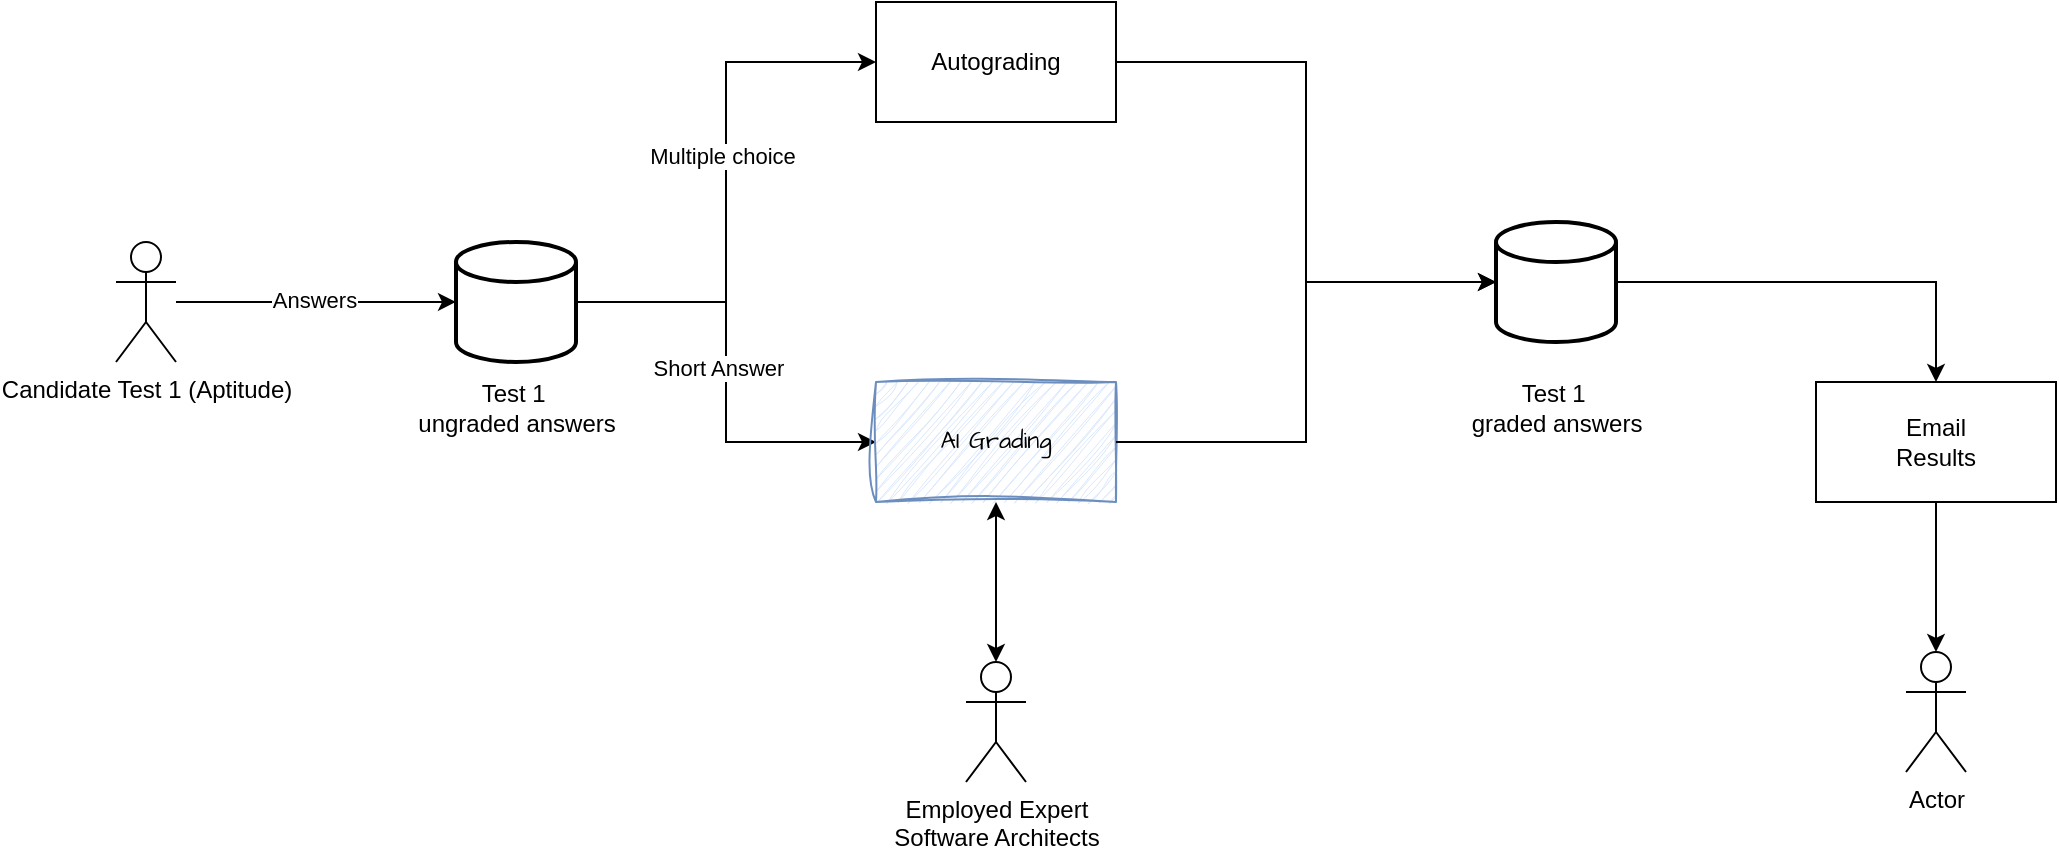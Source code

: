 <mxfile version="26.1.0" pages="4">
  <diagram name="Test 1" id="yzzO8yuNjgwTfWl0A1Cs">
    <mxGraphModel dx="1313" dy="816" grid="1" gridSize="10" guides="1" tooltips="1" connect="1" arrows="1" fold="1" page="1" pageScale="1" pageWidth="1169" pageHeight="827" background="none" math="0" shadow="0">
      <root>
        <mxCell id="0" />
        <mxCell id="1" parent="0" />
        <mxCell id="OLpbYgOxJ5w9GdWJf5tq-2" value="Candidate Test 1 (Aptitude)&#xa;&#xa;" style="shape=umlActor;verticalLabelPosition=bottom;verticalAlign=top;html=1;outlineConnect=0;hachureGap=4;rounded=0;" parent="1" vertex="1">
          <mxGeometry x="100" y="320" width="30" height="60" as="geometry" />
        </mxCell>
        <mxCell id="OLpbYgOxJ5w9GdWJf5tq-3" value="" style="edgeStyle=orthogonalEdgeStyle;rounded=0;hachureGap=4;orthogonalLoop=1;jettySize=auto;html=1;entryX=0;entryY=0.383;entryDx=0;entryDy=0;entryPerimeter=0;" parent="1" source="OLpbYgOxJ5w9GdWJf5tq-2" edge="1">
          <mxGeometry relative="1" as="geometry">
            <mxPoint x="270" y="349.98" as="targetPoint" />
          </mxGeometry>
        </mxCell>
        <mxCell id="OLpbYgOxJ5w9GdWJf5tq-4" value="Answers" style="edgeLabel;html=1;align=center;verticalAlign=middle;resizable=0;points=[];hachureGap=4;rounded=0;" parent="OLpbYgOxJ5w9GdWJf5tq-3" vertex="1" connectable="0">
          <mxGeometry x="-0.017" y="1" relative="1" as="geometry">
            <mxPoint as="offset" />
          </mxGeometry>
        </mxCell>
        <mxCell id="OLpbYgOxJ5w9GdWJf5tq-9" style="edgeStyle=orthogonalEdgeStyle;rounded=0;hachureGap=4;orthogonalLoop=1;jettySize=auto;html=1;entryX=0;entryY=0.5;entryDx=0;entryDy=0;fontFamily=Architects Daughter;fontSource=https%3A%2F%2Ffonts.googleapis.com%2Fcss%3Ffamily%3DArchitects%2BDaughter;" parent="1" source="OLpbYgOxJ5w9GdWJf5tq-5" target="OLpbYgOxJ5w9GdWJf5tq-8" edge="1">
          <mxGeometry relative="1" as="geometry" />
        </mxCell>
        <mxCell id="OLpbYgOxJ5w9GdWJf5tq-10" value="Short Answer" style="edgeLabel;html=1;align=center;verticalAlign=middle;resizable=0;points=[];hachureGap=4;rounded=0;" parent="OLpbYgOxJ5w9GdWJf5tq-9" vertex="1" connectable="0">
          <mxGeometry x="-0.018" y="-4" relative="1" as="geometry">
            <mxPoint as="offset" />
          </mxGeometry>
        </mxCell>
        <mxCell id="OLpbYgOxJ5w9GdWJf5tq-11" style="edgeStyle=orthogonalEdgeStyle;rounded=0;hachureGap=4;orthogonalLoop=1;jettySize=auto;html=1;entryX=0;entryY=0.5;entryDx=0;entryDy=0;fontFamily=Architects Daughter;fontSource=https%3A%2F%2Ffonts.googleapis.com%2Fcss%3Ffamily%3DArchitects%2BDaughter;" parent="1" source="OLpbYgOxJ5w9GdWJf5tq-5" target="OLpbYgOxJ5w9GdWJf5tq-7" edge="1">
          <mxGeometry relative="1" as="geometry" />
        </mxCell>
        <mxCell id="OLpbYgOxJ5w9GdWJf5tq-26" value="Multiple choice" style="edgeLabel;html=1;align=center;verticalAlign=middle;resizable=0;points=[];" parent="OLpbYgOxJ5w9GdWJf5tq-11" vertex="1" connectable="0">
          <mxGeometry x="0.096" y="2" relative="1" as="geometry">
            <mxPoint as="offset" />
          </mxGeometry>
        </mxCell>
        <mxCell id="OLpbYgOxJ5w9GdWJf5tq-5" value="" style="strokeWidth=2;html=1;shape=mxgraph.flowchart.database;whiteSpace=wrap;hachureGap=4;rounded=0;" parent="1" vertex="1">
          <mxGeometry x="270" y="320" width="60" height="60" as="geometry" />
        </mxCell>
        <mxCell id="OLpbYgOxJ5w9GdWJf5tq-6" value="Test 1 &#xa;ungraded answers" style="text;html=1;align=center;verticalAlign=middle;resizable=0;points=[];autosize=1;strokeColor=none;fillColor=none;rounded=0;" parent="1" vertex="1">
          <mxGeometry x="235" y="383" width="130" height="40" as="geometry" />
        </mxCell>
        <mxCell id="OLpbYgOxJ5w9GdWJf5tq-7" value="Autograding" style="rounded=0;whiteSpace=wrap;html=1;hachureGap=4;" parent="1" vertex="1">
          <mxGeometry x="480" y="200" width="120" height="60" as="geometry" />
        </mxCell>
        <mxCell id="OLpbYgOxJ5w9GdWJf5tq-8" value="AI Grading" style="rounded=0;whiteSpace=wrap;html=1;hachureGap=4;fontFamily=Architects Daughter;fontSource=https%3A%2F%2Ffonts.googleapis.com%2Fcss%3Ffamily%3DArchitects%2BDaughter;fillColor=#dae8fc;strokeColor=#6c8ebf;sketch=1;curveFitting=1;jiggle=2;" parent="1" vertex="1">
          <mxGeometry x="480" y="390" width="120" height="60" as="geometry" />
        </mxCell>
        <mxCell id="OLpbYgOxJ5w9GdWJf5tq-15" style="edgeStyle=orthogonalEdgeStyle;rounded=0;hachureGap=4;orthogonalLoop=1;jettySize=auto;html=1;entryX=0.5;entryY=1;entryDx=0;entryDy=0;fontFamily=Architects Daughter;fontSource=https%3A%2F%2Ffonts.googleapis.com%2Fcss%3Ffamily%3DArchitects%2BDaughter;startArrow=classic;startFill=1;" parent="1" source="OLpbYgOxJ5w9GdWJf5tq-14" target="OLpbYgOxJ5w9GdWJf5tq-8" edge="1">
          <mxGeometry relative="1" as="geometry" />
        </mxCell>
        <mxCell id="OLpbYgOxJ5w9GdWJf5tq-14" value="Employed Expert&#xa;Software Architects" style="shape=umlActor;verticalLabelPosition=bottom;verticalAlign=top;html=1;outlineConnect=0;hachureGap=4;rounded=0;" parent="1" vertex="1">
          <mxGeometry x="525" y="530" width="30" height="60" as="geometry" />
        </mxCell>
        <mxCell id="OLpbYgOxJ5w9GdWJf5tq-23" value="" style="edgeStyle=orthogonalEdgeStyle;rounded=0;hachureGap=4;orthogonalLoop=1;jettySize=auto;html=1;entryX=0.5;entryY=0;entryDx=0;entryDy=0;" parent="1" source="OLpbYgOxJ5w9GdWJf5tq-17" target="OLpbYgOxJ5w9GdWJf5tq-22" edge="1">
          <mxGeometry relative="1" as="geometry" />
        </mxCell>
        <mxCell id="OLpbYgOxJ5w9GdWJf5tq-17" value="" style="strokeWidth=2;html=1;shape=mxgraph.flowchart.database;whiteSpace=wrap;hachureGap=4;rounded=0;" parent="1" vertex="1">
          <mxGeometry x="790" y="310" width="60" height="60" as="geometry" />
        </mxCell>
        <mxCell id="OLpbYgOxJ5w9GdWJf5tq-18" style="edgeStyle=orthogonalEdgeStyle;rounded=0;hachureGap=4;orthogonalLoop=1;jettySize=auto;html=1;entryX=0;entryY=0.5;entryDx=0;entryDy=0;entryPerimeter=0;fontFamily=Architects Daughter;fontSource=https%3A%2F%2Ffonts.googleapis.com%2Fcss%3Ffamily%3DArchitects%2BDaughter;" parent="1" source="OLpbYgOxJ5w9GdWJf5tq-8" target="OLpbYgOxJ5w9GdWJf5tq-17" edge="1">
          <mxGeometry relative="1" as="geometry" />
        </mxCell>
        <mxCell id="OLpbYgOxJ5w9GdWJf5tq-19" style="edgeStyle=orthogonalEdgeStyle;rounded=0;hachureGap=4;orthogonalLoop=1;jettySize=auto;html=1;entryX=0;entryY=0.5;entryDx=0;entryDy=0;entryPerimeter=0;fontFamily=Architects Daughter;fontSource=https%3A%2F%2Ffonts.googleapis.com%2Fcss%3Ffamily%3DArchitects%2BDaughter;" parent="1" source="OLpbYgOxJ5w9GdWJf5tq-7" target="OLpbYgOxJ5w9GdWJf5tq-17" edge="1">
          <mxGeometry relative="1" as="geometry" />
        </mxCell>
        <mxCell id="OLpbYgOxJ5w9GdWJf5tq-20" value="Test 1 &#xa;graded answers" style="text;html=1;align=center;verticalAlign=middle;resizable=0;points=[];autosize=1;strokeColor=none;fillColor=none;rounded=0;" parent="1" vertex="1">
          <mxGeometry x="765" y="383" width="110" height="40" as="geometry" />
        </mxCell>
        <mxCell id="OLpbYgOxJ5w9GdWJf5tq-22" value="Email &#xa;Results" style="rounded=0;whiteSpace=wrap;html=1;hachureGap=4;" parent="1" vertex="1">
          <mxGeometry x="950" y="390" width="120" height="60" as="geometry" />
        </mxCell>
        <mxCell id="OLpbYgOxJ5w9GdWJf5tq-24" value="Actor" style="shape=umlActor;verticalLabelPosition=bottom;verticalAlign=top;html=1;outlineConnect=0;hachureGap=4;rounded=0;" parent="1" vertex="1">
          <mxGeometry x="995" y="525" width="30" height="60" as="geometry" />
        </mxCell>
        <mxCell id="OLpbYgOxJ5w9GdWJf5tq-25" value="" style="edgeStyle=orthogonalEdgeStyle;rounded=0;hachureGap=4;orthogonalLoop=1;jettySize=auto;html=1;entryX=0.5;entryY=0;entryDx=0;entryDy=0;entryPerimeter=0;" parent="1" source="OLpbYgOxJ5w9GdWJf5tq-22" target="OLpbYgOxJ5w9GdWJf5tq-24" edge="1">
          <mxGeometry relative="1" as="geometry" />
        </mxCell>
      </root>
    </mxGraphModel>
  </diagram>
  <diagram id="2HtE58csDpJhMR0-Oz6r" name="Test 2">
    <mxGraphModel dx="2100" dy="1306" grid="1" gridSize="11" guides="1" tooltips="1" connect="1" arrows="1" fold="1" page="1" pageScale="1" pageWidth="1169" pageHeight="827" math="0" shadow="0">
      <root>
        <mxCell id="0" />
        <mxCell id="1" parent="0" />
        <mxCell id="Er_mEFoVi2vyvaUV0sha-24" style="edgeStyle=orthogonalEdgeStyle;orthogonalLoop=1;jettySize=auto;html=1;entryX=0.5;entryY=0;entryDx=0;entryDy=0;rounded=0;" parent="1" source="Er_mEFoVi2vyvaUV0sha-1" target="Er_mEFoVi2vyvaUV0sha-23" edge="1">
          <mxGeometry relative="1" as="geometry" />
        </mxCell>
        <mxCell id="Er_mEFoVi2vyvaUV0sha-1" value="Candidate Test 2&#xa;(Architecture solution)" style="shape=umlActor;verticalLabelPosition=bottom;verticalAlign=top;html=1;outlineConnect=0;hachureGap=4;rounded=0;" parent="1" vertex="1">
          <mxGeometry x="112" y="162" width="30" height="60" as="geometry" />
        </mxCell>
        <mxCell id="Er_mEFoVi2vyvaUV0sha-23" value="Candidate creates an architectural solution" style="rounded=0;whiteSpace=wrap;html=1;" parent="1" vertex="1">
          <mxGeometry x="67" y="337" width="120" height="60" as="geometry" />
        </mxCell>
        <mxCell id="Er_mEFoVi2vyvaUV0sha-30" style="edgeStyle=orthogonalEdgeStyle;orthogonalLoop=1;jettySize=auto;html=1;entryX=0;entryY=0.5;entryDx=0;entryDy=0;rounded=0;" parent="1" source="Er_mEFoVi2vyvaUV0sha-25" target="Er_mEFoVi2vyvaUV0sha-29" edge="1">
          <mxGeometry relative="1" as="geometry">
            <Array as="points">
              <mxPoint x="292" y="472" />
            </Array>
          </mxGeometry>
        </mxCell>
        <mxCell id="Er_mEFoVi2vyvaUV0sha-25" value="" style="strokeWidth=2;html=1;shape=mxgraph.flowchart.database;whiteSpace=wrap;rounded=0;" parent="1" vertex="1">
          <mxGeometry x="262" y="512" width="60" height="60" as="geometry" />
        </mxCell>
        <mxCell id="Er_mEFoVi2vyvaUV0sha-26" value="Architecture&lt;br&gt;Submissions" style="text;html=1;align=center;verticalAlign=middle;resizable=0;points=[];autosize=1;strokeColor=none;fillColor=none;rounded=0;" parent="1" vertex="1">
          <mxGeometry x="247" y="572" width="90" height="40" as="geometry" />
        </mxCell>
        <mxCell id="Er_mEFoVi2vyvaUV0sha-27" style="edgeStyle=orthogonalEdgeStyle;orthogonalLoop=1;jettySize=auto;html=1;entryX=0;entryY=0.5;entryDx=0;entryDy=0;entryPerimeter=0;rounded=0;" parent="1" source="Er_mEFoVi2vyvaUV0sha-23" target="Er_mEFoVi2vyvaUV0sha-25" edge="1">
          <mxGeometry relative="1" as="geometry">
            <Array as="points">
              <mxPoint x="127" y="542" />
            </Array>
          </mxGeometry>
        </mxCell>
        <mxCell id="Er_mEFoVi2vyvaUV0sha-28" value="Upload Solution" style="edgeLabel;html=1;align=center;verticalAlign=middle;resizable=0;points=[];rounded=0;" parent="Er_mEFoVi2vyvaUV0sha-27" vertex="1" connectable="0">
          <mxGeometry x="0.443" y="-1" relative="1" as="geometry">
            <mxPoint as="offset" />
          </mxGeometry>
        </mxCell>
        <mxCell id="Er_mEFoVi2vyvaUV0sha-29" value="AI Grading" style="rounded=0;whiteSpace=wrap;html=1;fillColor=#dae8fc;strokeColor=#6c8ebf;sketch=1;curveFitting=1;jiggle=2;hachureGap=4;align=center;verticalAlign=middle;fontFamily=Architects Daughter;fontSource=https%3A%2F%2Ffonts.googleapis.com%2Fcss%3Ffamily%3DArchitects%2BDaughter;fontSize=12;fontColor=default;" parent="1" vertex="1">
          <mxGeometry x="432" y="442" width="120" height="60" as="geometry" />
        </mxCell>
        <mxCell id="Er_mEFoVi2vyvaUV0sha-32" value="Employed Expert&lt;br&gt;Software Architects" style="shape=umlActor;verticalLabelPosition=bottom;verticalAlign=top;html=1;outlineConnect=0;rounded=0;" parent="1" vertex="1">
          <mxGeometry x="471" y="592" width="30" height="60" as="geometry" />
        </mxCell>
        <mxCell id="Er_mEFoVi2vyvaUV0sha-33" style="edgeStyle=orthogonalEdgeStyle;orthogonalLoop=1;jettySize=auto;html=1;entryX=0.45;entryY=1.033;entryDx=0;entryDy=0;entryPerimeter=0;startArrow=classic;startFill=1;rounded=0;" parent="1" source="Er_mEFoVi2vyvaUV0sha-32" target="Er_mEFoVi2vyvaUV0sha-29" edge="1">
          <mxGeometry relative="1" as="geometry" />
        </mxCell>
        <mxCell id="Er_mEFoVi2vyvaUV0sha-38" style="edgeStyle=orthogonalEdgeStyle;orthogonalLoop=1;jettySize=auto;html=1;entryX=0.5;entryY=1;entryDx=0;entryDy=0;rounded=0;" parent="1" source="Er_mEFoVi2vyvaUV0sha-34" target="Er_mEFoVi2vyvaUV0sha-37" edge="1">
          <mxGeometry relative="1" as="geometry" />
        </mxCell>
        <mxCell id="Er_mEFoVi2vyvaUV0sha-43" style="edgeStyle=orthogonalEdgeStyle;orthogonalLoop=1;jettySize=auto;html=1;entryX=0.5;entryY=0;entryDx=0;entryDy=0;rounded=0;" parent="1" source="Er_mEFoVi2vyvaUV0sha-34" target="Er_mEFoVi2vyvaUV0sha-42" edge="1">
          <mxGeometry relative="1" as="geometry" />
        </mxCell>
        <mxCell id="Er_mEFoVi2vyvaUV0sha-34" value="" style="strokeWidth=2;html=1;shape=mxgraph.flowchart.database;whiteSpace=wrap;rounded=0;" parent="1" vertex="1">
          <mxGeometry x="702" y="322" width="60" height="60" as="geometry" />
        </mxCell>
        <mxCell id="Er_mEFoVi2vyvaUV0sha-35" value="Test 2&lt;br&gt;grade and &lt;br&gt;analysis" style="text;html=1;align=center;verticalAlign=middle;resizable=0;points=[];autosize=1;strokeColor=none;fillColor=none;rounded=0;" parent="1" vertex="1">
          <mxGeometry x="692" y="375" width="80" height="60" as="geometry" />
        </mxCell>
        <mxCell id="Er_mEFoVi2vyvaUV0sha-36" style="edgeStyle=orthogonalEdgeStyle;orthogonalLoop=1;jettySize=auto;html=1;entryX=0;entryY=0.5;entryDx=0;entryDy=0;entryPerimeter=0;rounded=0;" parent="1" source="Er_mEFoVi2vyvaUV0sha-29" target="Er_mEFoVi2vyvaUV0sha-34" edge="1">
          <mxGeometry relative="1" as="geometry">
            <Array as="points">
              <mxPoint x="492" y="352" />
            </Array>
          </mxGeometry>
        </mxCell>
        <mxCell id="Er_mEFoVi2vyvaUV0sha-37" value="Passed &lt;br&gt;Certification" style="rounded=0;whiteSpace=wrap;html=1;" parent="1" vertex="1">
          <mxGeometry x="672" y="132" width="120" height="60" as="geometry" />
        </mxCell>
        <mxCell id="Er_mEFoVi2vyvaUV0sha-39" value="" style="strokeWidth=2;html=1;shape=mxgraph.flowchart.database;whiteSpace=wrap;rounded=0;" parent="1" vertex="1">
          <mxGeometry x="982" y="132" width="60" height="60" as="geometry" />
        </mxCell>
        <mxCell id="Er_mEFoVi2vyvaUV0sha-40" value="Certification&lt;br&gt;Database" style="text;html=1;align=center;verticalAlign=middle;resizable=0;points=[];autosize=1;strokeColor=none;fillColor=none;rounded=0;" parent="1" vertex="1">
          <mxGeometry x="967" y="195" width="90" height="40" as="geometry" />
        </mxCell>
        <mxCell id="Er_mEFoVi2vyvaUV0sha-41" style="edgeStyle=orthogonalEdgeStyle;orthogonalLoop=1;jettySize=auto;html=1;entryX=0;entryY=0.5;entryDx=0;entryDy=0;entryPerimeter=0;rounded=0;" parent="1" source="Er_mEFoVi2vyvaUV0sha-37" target="Er_mEFoVi2vyvaUV0sha-39" edge="1">
          <mxGeometry relative="1" as="geometry" />
        </mxCell>
        <mxCell id="Er_mEFoVi2vyvaUV0sha-42" value="Email &lt;br&gt;Results" style="rounded=0;whiteSpace=wrap;html=1;" parent="1" vertex="1">
          <mxGeometry x="952" y="435" width="120" height="60" as="geometry" />
        </mxCell>
        <mxCell id="Er_mEFoVi2vyvaUV0sha-44" value="Candidate" style="shape=umlActor;verticalLabelPosition=bottom;verticalAlign=top;html=1;outlineConnect=0;rounded=0;" parent="1" vertex="1">
          <mxGeometry x="997" y="592" width="30" height="60" as="geometry" />
        </mxCell>
        <mxCell id="Er_mEFoVi2vyvaUV0sha-45" style="edgeStyle=orthogonalEdgeStyle;orthogonalLoop=1;jettySize=auto;html=1;entryX=0.5;entryY=0;entryDx=0;entryDy=0;entryPerimeter=0;rounded=0;" parent="1" source="Er_mEFoVi2vyvaUV0sha-42" target="Er_mEFoVi2vyvaUV0sha-44" edge="1">
          <mxGeometry relative="1" as="geometry" />
        </mxCell>
      </root>
    </mxGraphModel>
  </diagram>
  <diagram id="K2fWsBfGsx5C3XAYd4Pq" name="AI Grading Component">
    <mxGraphModel dx="1509" dy="1640" grid="1" gridSize="10" guides="1" tooltips="1" connect="1" arrows="1" fold="1" page="1" pageScale="1" pageWidth="1169" pageHeight="827" math="0" shadow="0">
      <root>
        <mxCell id="0" />
        <mxCell id="1" parent="0" />
        <mxCell id="mXdO_aOEcwQjsPLHoRlT-29" value="" style="group;movable=1;resizable=1;rotatable=1;deletable=1;editable=1;locked=0;connectable=1;" parent="1" vertex="1" connectable="0">
          <mxGeometry x="163" y="-760" width="840" height="700" as="geometry" />
        </mxCell>
        <mxCell id="mXdO_aOEcwQjsPLHoRlT-19" value="" style="rounded=0;whiteSpace=wrap;html=1;movable=1;resizable=1;rotatable=1;deletable=1;editable=1;locked=0;connectable=1;" parent="mXdO_aOEcwQjsPLHoRlT-29" vertex="1">
          <mxGeometry width="840" height="700" as="geometry" />
        </mxCell>
        <mxCell id="mXdO_aOEcwQjsPLHoRlT-20" value="AI Assisted Grading" style="text;html=1;align=center;verticalAlign=middle;whiteSpace=wrap;rounded=0;movable=0;resizable=0;rotatable=0;deletable=0;editable=0;locked=1;connectable=0;" parent="mXdO_aOEcwQjsPLHoRlT-29" vertex="1">
          <mxGeometry width="111" height="36.207" as="geometry" />
        </mxCell>
        <mxCell id="AJOK86kh_il-uzzaoCA1-1" value="Suggestions aggregator" style="rounded=0;whiteSpace=wrap;html=1;hachureGap=4;align=center;verticalAlign=middle;fontFamily=Architects Daughter;fontSource=https%3A%2F%2Ffonts.googleapis.com%2Fcss%3Ffamily%3DArchitects%2BDaughter;fontSize=12;sketch=1;curveFitting=1;jiggle=2;" parent="mXdO_aOEcwQjsPLHoRlT-29" vertex="1">
          <mxGeometry x="350" y="488" width="120" height="60" as="geometry" />
        </mxCell>
        <mxCell id="G1vDPddFf1IOfJwQjfyP-1" value="AI model 1 prompt 2" style="rounded=0;whiteSpace=wrap;html=1;fillColor=#ffe6cc;strokeColor=#d79b00;sketch=1;hachureGap=4;jiggle=2;curveFitting=1;align=center;verticalAlign=middle;fontFamily=Architects Daughter;fontSource=https%3A%2F%2Ffonts.googleapis.com%2Fcss%3Ffamily%3DArchitects%2BDaughter;fontSize=12;" parent="mXdO_aOEcwQjsPLHoRlT-29" vertex="1">
          <mxGeometry x="345" y="227" width="130" height="28" as="geometry" />
        </mxCell>
        <mxCell id="G1vDPddFf1IOfJwQjfyP-4" value="..." style="text;html=1;align=center;verticalAlign=middle;resizable=0;points=[];autosize=1;strokeColor=none;fillColor=none;rounded=0;" parent="mXdO_aOEcwQjsPLHoRlT-29" vertex="1">
          <mxGeometry x="395" y="247" width="30" height="30" as="geometry" />
        </mxCell>
        <mxCell id="mXdO_aOEcwQjsPLHoRlT-26" value="&lt;span style=&quot;background-color: rgb(255, 255, 255);&quot;&gt;Prompts and &lt;br&gt;Grading Stats (for RAG)&lt;/span&gt;" style="text;align=center;verticalAlign=middle;resizable=0;points=[];autosize=1;rounded=0;fontFamily=Architects Daughter;fontSource=https%3A%2F%2Ffonts.googleapis.com%2Fcss%3Ffamily%3DArchitects%2BDaughter;fontSize=12;labelBackgroundColor=default;html=1;" parent="mXdO_aOEcwQjsPLHoRlT-29" vertex="1">
          <mxGeometry x="23" y="127" width="160" height="40" as="geometry" />
        </mxCell>
        <mxCell id="mXdO_aOEcwQjsPLHoRlT-28" style="edgeStyle=orthogonalEdgeStyle;rounded=0;orthogonalLoop=1;jettySize=auto;html=1;exitX=0.498;exitY=1.008;exitDx=0;exitDy=0;exitPerimeter=0;" parent="1" source="mXdO_aOEcwQjsPLHoRlT-26" target="mXdO_aOEcwQjsPLHoRlT-4" edge="1">
          <mxGeometry relative="1" as="geometry" />
        </mxCell>
        <mxCell id="871JMVqTZKeD4KHePkR3-2" value="Uses AI grading stats to&lt;br&gt;reduce invalid responses" style="edgeLabel;html=1;align=center;verticalAlign=middle;resizable=0;points=[];rounded=0;sketch=1;hachureGap=4;jiggle=2;curveFitting=1;strokeColor=#6c8ebf;fontFamily=Architects Daughter;fontSource=https%3A%2F%2Ffonts.googleapis.com%2Fcss%3Ffamily%3DArchitects%2BDaughter;fontSize=12;fontColor=default;fillColor=#dae8fc;" parent="mXdO_aOEcwQjsPLHoRlT-28" vertex="1" connectable="0">
          <mxGeometry x="-0.344" relative="1" as="geometry">
            <mxPoint y="11" as="offset" />
          </mxGeometry>
        </mxCell>
        <mxCell id="mXdO_aOEcwQjsPLHoRlT-1" style="edgeStyle=orthogonalEdgeStyle;rounded=0;orthogonalLoop=1;jettySize=auto;html=1;entryX=0;entryY=0.5;entryDx=0;entryDy=0;startArrow=classic;startFill=1;" parent="1" source="mXdO_aOEcwQjsPLHoRlT-4" target="mXdO_aOEcwQjsPLHoRlT-5" edge="1">
          <mxGeometry relative="1" as="geometry">
            <Array as="points">
              <mxPoint x="460" y="-464" />
              <mxPoint x="460" y="-557" />
            </Array>
          </mxGeometry>
        </mxCell>
        <mxCell id="mXdO_aOEcwQjsPLHoRlT-2" style="edgeStyle=orthogonalEdgeStyle;rounded=0;orthogonalLoop=1;jettySize=auto;html=1;entryX=0;entryY=0.5;entryDx=0;entryDy=0;startArrow=classic;startFill=1;" parent="1" source="mXdO_aOEcwQjsPLHoRlT-4" target="mXdO_aOEcwQjsPLHoRlT-8" edge="1">
          <mxGeometry relative="1" as="geometry" />
        </mxCell>
        <mxCell id="mXdO_aOEcwQjsPLHoRlT-3" style="edgeStyle=orthogonalEdgeStyle;rounded=0;orthogonalLoop=1;jettySize=auto;html=1;entryX=0;entryY=0.5;entryDx=0;entryDy=0;startArrow=classic;startFill=1;" parent="1" source="mXdO_aOEcwQjsPLHoRlT-4" target="mXdO_aOEcwQjsPLHoRlT-9" edge="1">
          <mxGeometry relative="1" as="geometry">
            <Array as="points">
              <mxPoint x="460" y="-464" />
              <mxPoint x="460" y="-351" />
            </Array>
          </mxGeometry>
        </mxCell>
        <mxCell id="871JMVqTZKeD4KHePkR3-3" value="Grading process" style="edgeLabel;html=1;align=center;verticalAlign=middle;resizable=0;points=[];rounded=0;sketch=1;hachureGap=4;jiggle=2;curveFitting=1;strokeColor=#6c8ebf;fontFamily=Architects Daughter;fontSource=https%3A%2F%2Ffonts.googleapis.com%2Fcss%3Ffamily%3DArchitects%2BDaughter;fontSize=12;fontColor=default;fillColor=#dae8fc;labelBorderColor=none;labelBackgroundColor=default;" parent="mXdO_aOEcwQjsPLHoRlT-3" vertex="1" connectable="0">
          <mxGeometry x="-0.726" relative="1" as="geometry">
            <mxPoint x="32" y="-10" as="offset" />
          </mxGeometry>
        </mxCell>
        <mxCell id="G1vDPddFf1IOfJwQjfyP-3" style="edgeStyle=none;curved=0;rounded=0;orthogonalLoop=1;jettySize=auto;html=1;exitX=0;exitY=0.5;exitDx=0;exitDy=0;fontSize=12;startSize=8;endSize=8;startArrow=classic;startFill=1;entryX=1;entryY=0.5;entryDx=0;entryDy=0;" parent="1" source="G1vDPddFf1IOfJwQjfyP-1" target="mXdO_aOEcwQjsPLHoRlT-4" edge="1">
          <mxGeometry relative="1" as="geometry">
            <mxPoint x="330" y="-463" as="targetPoint" />
            <Array as="points">
              <mxPoint x="460" y="-519" />
              <mxPoint x="460" y="-464" />
            </Array>
          </mxGeometry>
        </mxCell>
        <mxCell id="mXdO_aOEcwQjsPLHoRlT-22" style="edgeStyle=orthogonalEdgeStyle;rounded=0;orthogonalLoop=1;jettySize=auto;html=1;startArrow=classic;startFill=1;endArrow=none;" parent="1" source="mXdO_aOEcwQjsPLHoRlT-4" edge="1">
          <mxGeometry relative="1" as="geometry">
            <mxPoint x="24" y="-464" as="targetPoint" />
          </mxGeometry>
        </mxCell>
        <mxCell id="mXdO_aOEcwQjsPLHoRlT-23" value="Submitted answers" style="edgeLabel;html=1;align=center;verticalAlign=middle;resizable=0;points=[];" parent="mXdO_aOEcwQjsPLHoRlT-22" vertex="1" connectable="0">
          <mxGeometry x="0.221" relative="1" as="geometry">
            <mxPoint as="offset" />
          </mxGeometry>
        </mxCell>
        <mxCell id="mXdO_aOEcwQjsPLHoRlT-4" value="AI Prompter" style="rounded=0;whiteSpace=wrap;html=1;hachureGap=4;align=center;verticalAlign=middle;fontFamily=Architects Daughter;fontSource=https%3A%2F%2Ffonts.googleapis.com%2Fcss%3Ffamily%3DArchitects%2BDaughter;fontSize=12;sketch=1;curveFitting=1;jiggle=2;" parent="1" vertex="1">
          <mxGeometry x="207" y="-494" width="120" height="60" as="geometry" />
        </mxCell>
        <mxCell id="mXdO_aOEcwQjsPLHoRlT-5" value="AI model 1 prompt 1" style="rounded=0;whiteSpace=wrap;html=1;fillColor=#ffe6cc;strokeColor=#d79b00;sketch=1;hachureGap=4;jiggle=2;curveFitting=1;align=center;verticalAlign=middle;fontFamily=Architects Daughter;fontSource=https%3A%2F%2Ffonts.googleapis.com%2Fcss%3Ffamily%3DArchitects%2BDaughter;fontSize=12;fontColor=default;" parent="1" vertex="1">
          <mxGeometry x="509" y="-571" width="130" height="28" as="geometry" />
        </mxCell>
        <mxCell id="mXdO_aOEcwQjsPLHoRlT-6" style="edgeStyle=orthogonalEdgeStyle;rounded=0;orthogonalLoop=1;jettySize=auto;html=1;entryX=0.5;entryY=1;entryDx=0;entryDy=0;" parent="1" source="mXdO_aOEcwQjsPLHoRlT-7" target="mXdO_aOEcwQjsPLHoRlT-12" edge="1">
          <mxGeometry relative="1" as="geometry" />
        </mxCell>
        <mxCell id="mXdO_aOEcwQjsPLHoRlT-7" value="&lt;font data-font-src=&quot;https://fonts.googleapis.com/css?family=Architects+Daughter&quot; face=&quot;Architects Daughter&quot;&gt;Employed Expert&lt;br&gt;Software Architects&lt;/font&gt;" style="shape=umlActor;verticalLabelPosition=bottom;verticalAlign=top;html=1;outlineConnect=0;rounded=0;shadow=0;" parent="1" vertex="1">
          <mxGeometry x="887" y="-180" width="30" height="60" as="geometry" />
        </mxCell>
        <mxCell id="mXdO_aOEcwQjsPLHoRlT-8" value="AI model 2 prompt 1" style="rounded=0;whiteSpace=wrap;html=1;fillColor=#ffe6cc;strokeColor=#d79b00;sketch=1;hachureGap=4;jiggle=2;curveFitting=1;align=center;verticalAlign=middle;fontFamily=Architects Daughter;fontSource=https%3A%2F%2Ffonts.googleapis.com%2Fcss%3Ffamily%3DArchitects%2BDaughter;fontSize=12;" parent="1" vertex="1">
          <mxGeometry x="509" y="-478" width="130" height="28" as="geometry" />
        </mxCell>
        <mxCell id="mXdO_aOEcwQjsPLHoRlT-9" value="AI model N prompt M" style="rounded=0;whiteSpace=wrap;html=1;fillColor=#ffe6cc;strokeColor=#d79b00;sketch=1;hachureGap=4;jiggle=2;curveFitting=1;align=center;verticalAlign=middle;fontFamily=Architects Daughter;fontSource=https%3A%2F%2Ffonts.googleapis.com%2Fcss%3Ffamily%3DArchitects%2BDaughter;fontSize=12;" parent="1" vertex="1">
          <mxGeometry x="509" y="-365" width="130" height="28" as="geometry" />
        </mxCell>
        <mxCell id="mXdO_aOEcwQjsPLHoRlT-10" value="..." style="text;html=1;align=center;verticalAlign=middle;resizable=0;points=[];autosize=1;strokeColor=none;fillColor=none;rounded=0;" parent="1" vertex="1">
          <mxGeometry x="559" y="-424" width="30" height="30" as="geometry" />
        </mxCell>
        <mxCell id="mXdO_aOEcwQjsPLHoRlT-11" style="edgeStyle=orthogonalEdgeStyle;rounded=0;orthogonalLoop=1;jettySize=auto;html=1;entryX=0.5;entryY=0;entryDx=0;entryDy=0;entryPerimeter=0;" parent="1" source="mXdO_aOEcwQjsPLHoRlT-4" target="mXdO_aOEcwQjsPLHoRlT-14" edge="1">
          <mxGeometry relative="1" as="geometry" />
        </mxCell>
        <mxCell id="871JMVqTZKeD4KHePkR3-1" value="Submits grade suggestions" style="edgeLabel;html=1;align=center;verticalAlign=middle;resizable=0;points=[];rounded=0;sketch=1;hachureGap=4;jiggle=2;curveFitting=1;strokeColor=#6c8ebf;fontFamily=Architects Daughter;fontSource=https%3A%2F%2Ffonts.googleapis.com%2Fcss%3Ffamily%3DArchitects%2BDaughter;fontSize=12;fontColor=default;fillColor=#dae8fc;" parent="mXdO_aOEcwQjsPLHoRlT-11" vertex="1" connectable="0">
          <mxGeometry x="-0.01" relative="1" as="geometry">
            <mxPoint as="offset" />
          </mxGeometry>
        </mxCell>
        <mxCell id="mXdO_aOEcwQjsPLHoRlT-30" style="edgeStyle=orthogonalEdgeStyle;rounded=0;orthogonalLoop=1;jettySize=auto;html=1;" parent="1" source="mXdO_aOEcwQjsPLHoRlT-12" edge="1">
          <mxGeometry relative="1" as="geometry">
            <mxPoint x="1150" y="-243" as="targetPoint" />
          </mxGeometry>
        </mxCell>
        <mxCell id="mXdO_aOEcwQjsPLHoRlT-31" value="Test grade" style="edgeLabel;html=1;align=center;verticalAlign=middle;resizable=0;points=[];" parent="mXdO_aOEcwQjsPLHoRlT-30" vertex="1" connectable="0">
          <mxGeometry x="0.026" y="1" relative="1" as="geometry">
            <mxPoint as="offset" />
          </mxGeometry>
        </mxCell>
        <mxCell id="mXdO_aOEcwQjsPLHoRlT-12" value="Grade Review/Approval" style="rounded=0;whiteSpace=wrap;html=1;hachureGap=4;fillColor=#dae8fc;strokeColor=#6c8ebf;align=center;verticalAlign=middle;sketch=1;jiggle=2;curveFitting=1;fontFamily=Architects Daughter;fontSource=https%3A%2F%2Ffonts.googleapis.com%2Fcss%3Ffamily%3DArchitects%2BDaughter;fontSize=12;fontColor=default;" parent="1" vertex="1">
          <mxGeometry x="842" y="-272" width="120" height="60" as="geometry" />
        </mxCell>
        <mxCell id="mXdO_aOEcwQjsPLHoRlT-16" style="edgeStyle=orthogonalEdgeStyle;rounded=0;orthogonalLoop=1;jettySize=auto;html=1;entryX=0;entryY=0.5;entryDx=0;entryDy=0;" parent="1" source="mXdO_aOEcwQjsPLHoRlT-14" target="AJOK86kh_il-uzzaoCA1-1" edge="1">
          <mxGeometry relative="1" as="geometry" />
        </mxCell>
        <mxCell id="871JMVqTZKeD4KHePkR3-5" value="Fetches test summary&lt;br&gt;with AI grading suggestions" style="edgeLabel;html=1;align=center;verticalAlign=middle;resizable=0;points=[];rounded=0;sketch=1;hachureGap=4;jiggle=2;curveFitting=1;strokeColor=#6c8ebf;fontFamily=Architects Daughter;fontSource=https%3A%2F%2Ffonts.googleapis.com%2Fcss%3Ffamily%3DArchitects%2BDaughter;fontSize=12;fontColor=default;fillColor=#dae8fc;" parent="mXdO_aOEcwQjsPLHoRlT-16" vertex="1" connectable="0">
          <mxGeometry x="0.008" y="-3" relative="1" as="geometry">
            <mxPoint as="offset" />
          </mxGeometry>
        </mxCell>
        <mxCell id="mXdO_aOEcwQjsPLHoRlT-14" value="" style="strokeWidth=2;html=1;shape=mxgraph.flowchart.database;whiteSpace=wrap;rounded=0;sketch=1;hachureGap=4;jiggle=2;curveFitting=1;align=center;verticalAlign=middle;fontFamily=Architects Daughter;fontSource=https%3A%2F%2Ffonts.googleapis.com%2Fcss%3Ffamily%3DArchitects%2BDaughter;fontSize=12;" parent="1" vertex="1">
          <mxGeometry x="237" y="-272" width="60" height="60" as="geometry" />
        </mxCell>
        <mxCell id="mXdO_aOEcwQjsPLHoRlT-15" value="Grade Suggestions" style="text;html=1;align=center;verticalAlign=middle;resizable=0;points=[];autosize=1;strokeColor=none;fillColor=none;rounded=0;fontFamily=Architects Daughter;fontSource=https%3A%2F%2Ffonts.googleapis.com%2Fcss%3Ffamily%3DArchitects%2BDaughter;fontSize=12;fontColor=default;" parent="1" vertex="1">
          <mxGeometry x="202" y="-207" width="130" height="30" as="geometry" />
        </mxCell>
        <mxCell id="mXdO_aOEcwQjsPLHoRlT-25" value="" style="strokeWidth=2;html=1;shape=mxgraph.flowchart.database;whiteSpace=wrap;rounded=0;sketch=1;hachureGap=4;jiggle=2;curveFitting=1;align=center;verticalAlign=middle;fontFamily=Architects Daughter;fontSource=https%3A%2F%2Ffonts.googleapis.com%2Fcss%3Ffamily%3DArchitects%2BDaughter;fontSize=12;" parent="1" vertex="1">
          <mxGeometry x="237" y="-693" width="60" height="60" as="geometry" />
        </mxCell>
        <mxCell id="kMcP9dx5369Jhqgn_i-8-3" style="edgeStyle=orthogonalEdgeStyle;rounded=0;orthogonalLoop=1;jettySize=auto;html=1;entryX=1;entryY=0.5;entryDx=0;entryDy=0;entryPerimeter=0;" parent="1" source="mXdO_aOEcwQjsPLHoRlT-12" target="mXdO_aOEcwQjsPLHoRlT-25" edge="1">
          <mxGeometry relative="1" as="geometry">
            <Array as="points">
              <mxPoint x="902" y="-663" />
            </Array>
          </mxGeometry>
        </mxCell>
        <mxCell id="kMcP9dx5369Jhqgn_i-8-4" value="Updates stats for&lt;br&gt;grading correctness" style="edgeLabel;html=1;align=center;verticalAlign=middle;resizable=0;points=[];rounded=0;sketch=1;hachureGap=4;jiggle=2;curveFitting=1;strokeColor=#6c8ebf;fontFamily=Architects Daughter;fontSource=https%3A%2F%2Ffonts.googleapis.com%2Fcss%3Ffamily%3DArchitects%2BDaughter;fontSize=12;fontColor=default;labelBackgroundColor=default;fillColor=#dae8fc;gradientColor=none;" parent="kMcP9dx5369Jhqgn_i-8-3" vertex="1" connectable="0">
          <mxGeometry x="-0.583" y="-1" relative="1" as="geometry">
            <mxPoint as="offset" />
          </mxGeometry>
        </mxCell>
        <mxCell id="AJOK86kh_il-uzzaoCA1-4" style="edgeStyle=none;curved=1;rounded=0;orthogonalLoop=1;jettySize=auto;html=1;entryX=0;entryY=0.5;entryDx=0;entryDy=0;fontSize=12;startSize=8;endSize=8;" parent="1" source="AJOK86kh_il-uzzaoCA1-1" target="mXdO_aOEcwQjsPLHoRlT-12" edge="1">
          <mxGeometry relative="1" as="geometry" />
        </mxCell>
        <mxCell id="G1vDPddFf1IOfJwQjfyP-7" value="Gets suggestions&lt;br&gt;as a product &lt;br&gt;of N AI responses" style="edgeLabel;html=1;align=center;verticalAlign=middle;resizable=0;points=[];fontSize=12;fontFamily=Architects Daughter;fontSource=https%3A%2F%2Ffonts.googleapis.com%2Fcss%3Ffamily%3DArchitects%2BDaughter;" parent="AJOK86kh_il-uzzaoCA1-4" vertex="1" connectable="0">
          <mxGeometry x="-0.055" relative="1" as="geometry">
            <mxPoint as="offset" />
          </mxGeometry>
        </mxCell>
      </root>
    </mxGraphModel>
  </diagram>
  <diagram name="Grading process" id="mrMe5Y_VuF1He74yKxG0">
    <mxGraphModel dx="583" dy="1190" grid="1" gridSize="10" guides="1" tooltips="1" connect="1" arrows="1" fold="1" page="1" pageScale="1" pageWidth="1169" pageHeight="827" math="0" shadow="0">
      <root>
        <mxCell id="xkeklCNTOAMarVjXR1ba-0" />
        <mxCell id="xkeklCNTOAMarVjXR1ba-1" parent="xkeklCNTOAMarVjXR1ba-0" />
        <mxCell id="VJQJ0wCLgRI-Es5I_MAG-0" value="AI Prompter" style="shape=umlLifeline;perimeter=lifelinePerimeter;whiteSpace=wrap;html=1;container=1;dropTarget=0;collapsible=0;recursiveResize=0;outlineConnect=0;portConstraint=eastwest;newEdgeStyle={&quot;edgeStyle&quot;:&quot;elbowEdgeStyle&quot;,&quot;elbow&quot;:&quot;vertical&quot;,&quot;curved&quot;:0,&quot;rounded&quot;:0};sketch=1;curveFitting=1;jiggle=2;fontFamily=Architects Daughter;fontSource=https%3A%2F%2Ffonts.googleapis.com%2Fcss%3Ffamily%3DArchitects%2BDaughter;" vertex="1" parent="xkeklCNTOAMarVjXR1ba-1">
          <mxGeometry x="86" y="-754" width="100" height="300" as="geometry" />
        </mxCell>
        <mxCell id="VJQJ0wCLgRI-Es5I_MAG-1" value="AI model N prompt M" style="shape=umlLifeline;perimeter=lifelinePerimeter;whiteSpace=wrap;html=1;container=1;dropTarget=0;collapsible=0;recursiveResize=0;outlineConnect=0;portConstraint=eastwest;newEdgeStyle={&quot;edgeStyle&quot;:&quot;elbowEdgeStyle&quot;,&quot;elbow&quot;:&quot;vertical&quot;,&quot;curved&quot;:0,&quot;rounded&quot;:0};sketch=1;curveFitting=1;jiggle=2;fontFamily=Architects Daughter;fontSource=https%3A%2F%2Ffonts.googleapis.com%2Fcss%3Ffamily%3DArchitects%2BDaughter;rounded=0;hachureGap=4;strokeColor=#d79b00;align=center;verticalAlign=middle;fontSize=12;fontColor=default;fillColor=#ffe6cc;" vertex="1" parent="xkeklCNTOAMarVjXR1ba-1">
          <mxGeometry x="256" y="-754" width="100" height="300" as="geometry" />
        </mxCell>
        <mxCell id="VJQJ0wCLgRI-Es5I_MAG-2" value="Grading suggestions DB" style="shape=umlLifeline;perimeter=lifelinePerimeter;whiteSpace=wrap;html=1;container=1;dropTarget=0;collapsible=0;recursiveResize=0;outlineConnect=0;portConstraint=eastwest;newEdgeStyle={&quot;edgeStyle&quot;:&quot;elbowEdgeStyle&quot;,&quot;elbow&quot;:&quot;vertical&quot;,&quot;curved&quot;:0,&quot;rounded&quot;:0};fontFamily=Architects Daughter;fontSource=https%3A%2F%2Ffonts.googleapis.com%2Fcss%3Ffamily%3DArchitects%2BDaughter;sketch=1;curveFitting=1;jiggle=2;" vertex="1" parent="xkeklCNTOAMarVjXR1ba-1">
          <mxGeometry x="426" y="-754" width="100" height="300" as="geometry" />
        </mxCell>
        <mxCell id="FC2qEgzH-Bc20Ry-d8Rg-1" value="" style="html=1;verticalAlign=bottom;endArrow=open;dashed=1;endSize=8;curved=0;rounded=0;exitX=0.503;exitY=0.498;exitDx=0;exitDy=0;exitPerimeter=0;" edge="1" parent="xkeklCNTOAMarVjXR1ba-1" source="VJQJ0wCLgRI-Es5I_MAG-1" target="VJQJ0wCLgRI-Es5I_MAG-0">
          <mxGeometry x="0.015" y="5" relative="1" as="geometry">
            <mxPoint x="266" y="-610" as="sourcePoint" />
            <mxPoint x="186" y="-610" as="targetPoint" />
            <mxPoint as="offset" />
          </mxGeometry>
        </mxCell>
        <mxCell id="FC2qEgzH-Bc20Ry-d8Rg-5" value="&lt;span style=&quot;font-family: &amp;quot;Architects Daughter&amp;quot;;&quot;&gt;Grade suggestion&lt;/span&gt;" style="edgeLabel;html=1;align=center;verticalAlign=middle;resizable=0;points=[];" vertex="1" connectable="0" parent="FC2qEgzH-Bc20Ry-d8Rg-1">
          <mxGeometry x="-0.001" relative="1" as="geometry">
            <mxPoint as="offset" />
          </mxGeometry>
        </mxCell>
        <mxCell id="FC2qEgzH-Bc20Ry-d8Rg-2" value="&lt;font data-font-src=&quot;https://fonts.googleapis.com/css?family=Architects+Daughter&quot; face=&quot;Architects Daughter&quot;&gt;Send prompt&lt;/font&gt;" style="edgeStyle=elbowEdgeStyle;fontSize=12;html=1;endArrow=blockThin;endFill=1;rounded=0;elbow=vertical;entryX=0.498;entryY=0.252;entryDx=0;entryDy=0;entryPerimeter=0;" edge="1" parent="xkeklCNTOAMarVjXR1ba-1" source="VJQJ0wCLgRI-Es5I_MAG-0" target="VJQJ0wCLgRI-Es5I_MAG-1">
          <mxGeometry width="160" relative="1" as="geometry">
            <mxPoint x="140" y="-659.57" as="sourcePoint" />
            <mxPoint x="300" y="-659.57" as="targetPoint" />
          </mxGeometry>
        </mxCell>
        <mxCell id="FC2qEgzH-Bc20Ry-d8Rg-3" value="&lt;font data-font-src=&quot;https://fonts.googleapis.com/css?family=Architects+Daughter&quot; face=&quot;Architects Daughter&quot;&gt;Store suggestion&lt;/font&gt;" style="edgeStyle=elbowEdgeStyle;fontSize=12;html=1;endArrow=blockThin;endFill=1;rounded=0;elbow=vertical;exitX=0.496;exitY=0.75;exitDx=0;exitDy=0;exitPerimeter=0;entryX=0.49;entryY=0.747;entryDx=0;entryDy=0;entryPerimeter=0;" edge="1" parent="xkeklCNTOAMarVjXR1ba-1" source="VJQJ0wCLgRI-Es5I_MAG-0" target="VJQJ0wCLgRI-Es5I_MAG-2">
          <mxGeometry width="160" relative="1" as="geometry">
            <mxPoint x="140" y="-539.91" as="sourcePoint" />
            <mxPoint x="477" y="-529" as="targetPoint" />
            <Array as="points">
              <mxPoint x="310" y="-529" />
            </Array>
          </mxGeometry>
        </mxCell>
      </root>
    </mxGraphModel>
  </diagram>
</mxfile>

